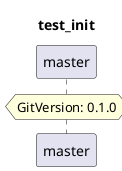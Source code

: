 @startuml
title test_init
skinparam ParticipantPadding 20
skinparam BoxPadding 10
participant master
hnote over master: GitVersion: 0.1.0
@enduml